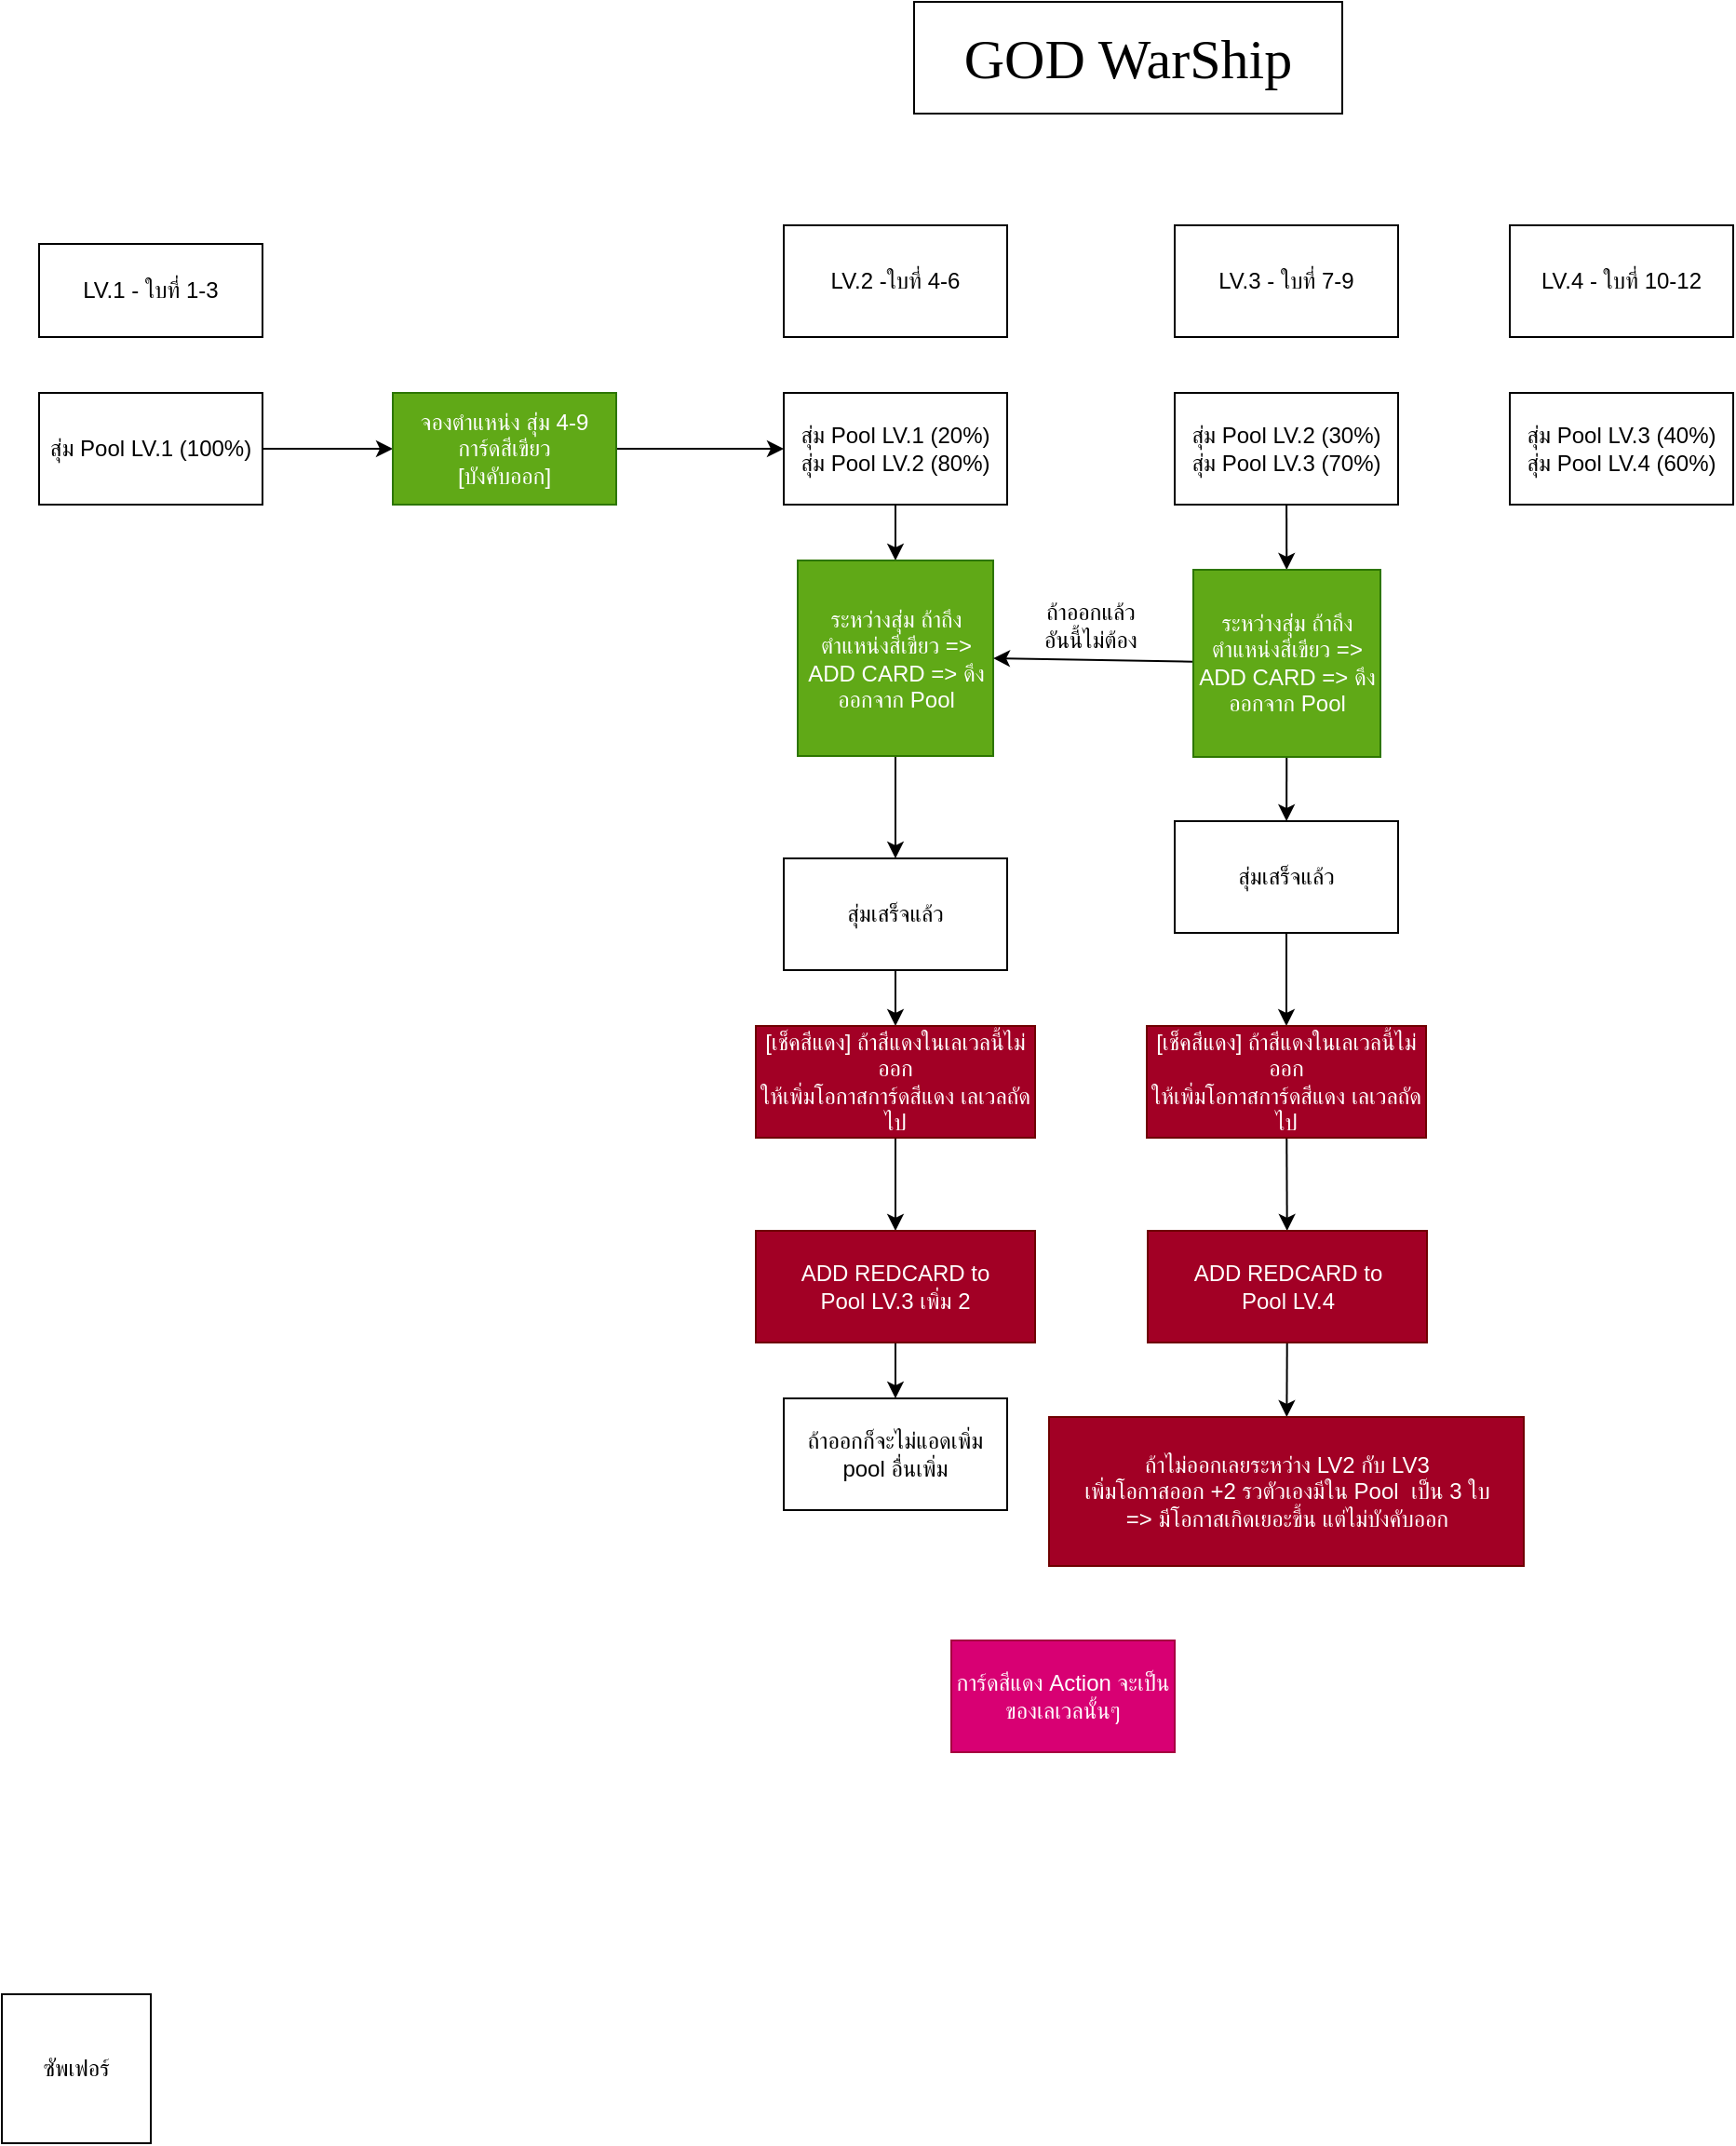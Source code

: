 <mxfile>
    <diagram id="ts22CMXIrcILV0iI1m7x" name="Page-1">
        <mxGraphModel dx="4159" dy="659" grid="1" gridSize="10" guides="1" tooltips="1" connect="1" arrows="1" fold="1" page="1" pageScale="1" pageWidth="850" pageHeight="1100" math="0" shadow="0">
            <root>
                <mxCell id="0"/>
                <mxCell id="1" parent="0"/>
                <mxCell id="2" value="GOD WarShip" style="rounded=0;whiteSpace=wrap;html=1;fontFamily=Comic Sans MS;fontSize=30;" parent="1" vertex="1">
                    <mxGeometry x="-2820" y="100" width="230" height="60" as="geometry"/>
                </mxCell>
                <mxCell id="39" style="edgeStyle=none;html=1;" parent="1" source="13" target="14" edge="1">
                    <mxGeometry relative="1" as="geometry"/>
                </mxCell>
                <mxCell id="13" value="สุ่ม Pool LV.1 (100%)" style="rounded=0;whiteSpace=wrap;html=1;" parent="1" vertex="1">
                    <mxGeometry x="-3290" y="310" width="120" height="60" as="geometry"/>
                </mxCell>
                <mxCell id="40" style="edgeStyle=none;html=1;entryX=0;entryY=0.5;entryDx=0;entryDy=0;" parent="1" source="14" target="15" edge="1">
                    <mxGeometry relative="1" as="geometry"/>
                </mxCell>
                <mxCell id="14" value="จองตำแหน่ง สุ่ม 4-9&lt;br&gt;การ์ดสีเขียว&lt;br&gt;[บังคับออก]" style="rounded=0;whiteSpace=wrap;html=1;fillColor=#60a917;strokeColor=#2D7600;fontColor=#ffffff;" parent="1" vertex="1">
                    <mxGeometry x="-3100" y="310" width="120" height="60" as="geometry"/>
                </mxCell>
                <mxCell id="41" style="edgeStyle=none;html=1;" parent="1" source="15" target="16" edge="1">
                    <mxGeometry relative="1" as="geometry"/>
                </mxCell>
                <mxCell id="15" value="สุ่ม Pool LV.1 (20%)&lt;br&gt;สุ่ม Pool LV.2 (80%)" style="rounded=0;whiteSpace=wrap;html=1;" parent="1" vertex="1">
                    <mxGeometry x="-2890" y="310" width="120" height="60" as="geometry"/>
                </mxCell>
                <mxCell id="42" style="edgeStyle=none;html=1;" parent="1" source="16" target="26" edge="1">
                    <mxGeometry relative="1" as="geometry"/>
                </mxCell>
                <mxCell id="16" value="ระหว่างสุ่ม ถ้าถึงตำแหน่งสีเขียว =&amp;gt; ADD CARD =&amp;gt; ดึงออกจาก Pool" style="whiteSpace=wrap;html=1;aspect=fixed;fillColor=#60a917;fontColor=#ffffff;strokeColor=#2D7600;" parent="1" vertex="1">
                    <mxGeometry x="-2882.5" y="400" width="105" height="105" as="geometry"/>
                </mxCell>
                <mxCell id="17" value="LV.1 - ใบที่ 1-3" style="rounded=0;whiteSpace=wrap;html=1;" parent="1" vertex="1">
                    <mxGeometry x="-3290" y="230" width="120" height="50" as="geometry"/>
                </mxCell>
                <mxCell id="18" value="LV.2 -ใบที่ 4-6" style="rounded=0;whiteSpace=wrap;html=1;" parent="1" vertex="1">
                    <mxGeometry x="-2890" y="220" width="120" height="60" as="geometry"/>
                </mxCell>
                <mxCell id="19" value="LV.3 - ใบที่ 7-9" style="rounded=0;whiteSpace=wrap;html=1;" parent="1" vertex="1">
                    <mxGeometry x="-2680" y="220" width="120" height="60" as="geometry"/>
                </mxCell>
                <mxCell id="45" value="" style="edgeStyle=none;html=1;" parent="1" source="22" target="25" edge="1">
                    <mxGeometry relative="1" as="geometry"/>
                </mxCell>
                <mxCell id="22" value="สุ่ม Pool LV.2 (30%)&lt;br&gt;สุ่ม Pool LV.3 (70%)" style="rounded=0;whiteSpace=wrap;html=1;" parent="1" vertex="1">
                    <mxGeometry x="-2680" y="310" width="120" height="60" as="geometry"/>
                </mxCell>
                <mxCell id="46" style="edgeStyle=none;html=1;" parent="1" source="25" target="29" edge="1">
                    <mxGeometry relative="1" as="geometry"/>
                </mxCell>
                <mxCell id="54" style="edgeStyle=none;html=1;entryX=1;entryY=0.5;entryDx=0;entryDy=0;" parent="1" source="25" target="16" edge="1">
                    <mxGeometry relative="1" as="geometry"/>
                </mxCell>
                <mxCell id="25" value="ระหว่างสุ่ม ถ้าถึงตำแหน่งสีเขียว =&amp;gt; ADD CARD =&amp;gt; ดึงออกจาก Pool" style="whiteSpace=wrap;html=1;aspect=fixed;fillColor=#60a917;fontColor=#ffffff;strokeColor=#2D7600;" parent="1" vertex="1">
                    <mxGeometry x="-2670" y="405" width="100.5" height="100.5" as="geometry"/>
                </mxCell>
                <mxCell id="43" style="edgeStyle=none;html=1;" parent="1" source="26" target="27" edge="1">
                    <mxGeometry relative="1" as="geometry"/>
                </mxCell>
                <mxCell id="26" value="สุ่มเสร็จแล้ว" style="rounded=0;whiteSpace=wrap;html=1;" parent="1" vertex="1">
                    <mxGeometry x="-2890" y="560" width="120" height="60" as="geometry"/>
                </mxCell>
                <mxCell id="44" style="edgeStyle=none;html=1;" parent="1" source="27" target="28" edge="1">
                    <mxGeometry relative="1" as="geometry"/>
                </mxCell>
                <mxCell id="27" value="[เช็คสีแดง] ถ้าสีแดงในเลเวลนี้ไม่ออก&lt;br&gt;ให้เพิ่มโอกาสการ์ดสีแดง เลเวลถัดไป" style="rounded=0;whiteSpace=wrap;html=1;fillColor=#a20025;fontColor=#ffffff;strokeColor=#6F0000;" parent="1" vertex="1">
                    <mxGeometry x="-2905" y="650" width="150" height="60" as="geometry"/>
                </mxCell>
                <mxCell id="50" style="edgeStyle=none;html=1;" parent="1" source="28" target="49" edge="1">
                    <mxGeometry relative="1" as="geometry"/>
                </mxCell>
                <mxCell id="28" value="ADD REDCARD to &lt;br&gt;Pool LV.3 เพิ่ม 2" style="rounded=0;whiteSpace=wrap;html=1;fillColor=#a20025;fontColor=#ffffff;strokeColor=#6F0000;" parent="1" vertex="1">
                    <mxGeometry x="-2905" y="760" width="150" height="60" as="geometry"/>
                </mxCell>
                <mxCell id="47" style="edgeStyle=none;html=1;" parent="1" source="29" target="30" edge="1">
                    <mxGeometry relative="1" as="geometry"/>
                </mxCell>
                <mxCell id="29" value="สุ่มเสร็จแล้ว" style="rounded=0;whiteSpace=wrap;html=1;" parent="1" vertex="1">
                    <mxGeometry x="-2680" y="540" width="120" height="60" as="geometry"/>
                </mxCell>
                <mxCell id="48" style="edgeStyle=none;html=1;" parent="1" source="30" target="31" edge="1">
                    <mxGeometry relative="1" as="geometry"/>
                </mxCell>
                <mxCell id="30" value="[เช็คสีแดง]&amp;nbsp;ถ้าสีแดงในเลเวลนี้ไม่ออก&lt;br&gt;ให้เพิ่มโอกาสการ์ดสีแดง เลเวลถัดไป" style="rounded=0;whiteSpace=wrap;html=1;fillColor=#a20025;fontColor=#ffffff;strokeColor=#6F0000;" parent="1" vertex="1">
                    <mxGeometry x="-2695" y="650" width="150" height="60" as="geometry"/>
                </mxCell>
                <mxCell id="33" value="" style="edgeStyle=none;html=1;" parent="1" source="31" target="32" edge="1">
                    <mxGeometry relative="1" as="geometry"/>
                </mxCell>
                <mxCell id="31" value="ADD REDCARD&amp;nbsp;to &lt;br&gt;Pool LV.4" style="rounded=0;whiteSpace=wrap;html=1;fillColor=#a20025;fontColor=#ffffff;strokeColor=#6F0000;" parent="1" vertex="1">
                    <mxGeometry x="-2694.5" y="760" width="150" height="60" as="geometry"/>
                </mxCell>
                <mxCell id="32" value="ถ้าไม่ออกเลยระหว่าง LV2 กับ LV3&lt;br&gt;เพิ่มโอกาสออก +2 รวตัวเองมีใน Pool&amp;nbsp;&amp;nbsp;เป็น 3 ใบ&lt;br&gt;=&amp;gt; มีโอกาสเกิดเยอะขึ้น แต่ไม่บังคับออก" style="rounded=0;whiteSpace=wrap;html=1;fillColor=#a20025;fontColor=#ffffff;strokeColor=#6F0000;" parent="1" vertex="1">
                    <mxGeometry x="-2747.5" y="860" width="255" height="80" as="geometry"/>
                </mxCell>
                <mxCell id="34" value="LV.4 - ใบที่ 10-12" style="rounded=0;whiteSpace=wrap;html=1;" parent="1" vertex="1">
                    <mxGeometry x="-2500" y="220" width="120" height="60" as="geometry"/>
                </mxCell>
                <mxCell id="35" value="สุ่ม Pool LV.3 (40%)&lt;br&gt;สุ่ม Pool LV.4 (60%)" style="rounded=0;whiteSpace=wrap;html=1;" parent="1" vertex="1">
                    <mxGeometry x="-2500" y="310" width="120" height="60" as="geometry"/>
                </mxCell>
                <mxCell id="49" value="ถ้าออกก็จะไม่แอดเพิ่ม pool อื่นเพิ่ม" style="rounded=0;whiteSpace=wrap;html=1;" parent="1" vertex="1">
                    <mxGeometry x="-2890" y="850" width="120" height="60" as="geometry"/>
                </mxCell>
                <mxCell id="51" value="การ์ดสีแดง Action จะเป็นของเลเวลนั้นๆ" style="rounded=0;whiteSpace=wrap;html=1;fillColor=#d80073;fontColor=#ffffff;strokeColor=#A50040;" parent="1" vertex="1">
                    <mxGeometry x="-2800" y="980" width="120" height="60" as="geometry"/>
                </mxCell>
                <mxCell id="53" value="ถ้าออกแล้ว อันนี้ไม่ต้อง" style="text;html=1;strokeColor=none;fillColor=none;align=center;verticalAlign=middle;whiteSpace=wrap;rounded=0;" parent="1" vertex="1">
                    <mxGeometry x="-2755" y="420" width="60" height="30" as="geometry"/>
                </mxCell>
                <mxCell id="55" value="ซัพเฟอร์" style="whiteSpace=wrap;html=1;aspect=fixed;" vertex="1" parent="1">
                    <mxGeometry x="-3310" y="1170" width="80" height="80" as="geometry"/>
                </mxCell>
            </root>
        </mxGraphModel>
    </diagram>
</mxfile>